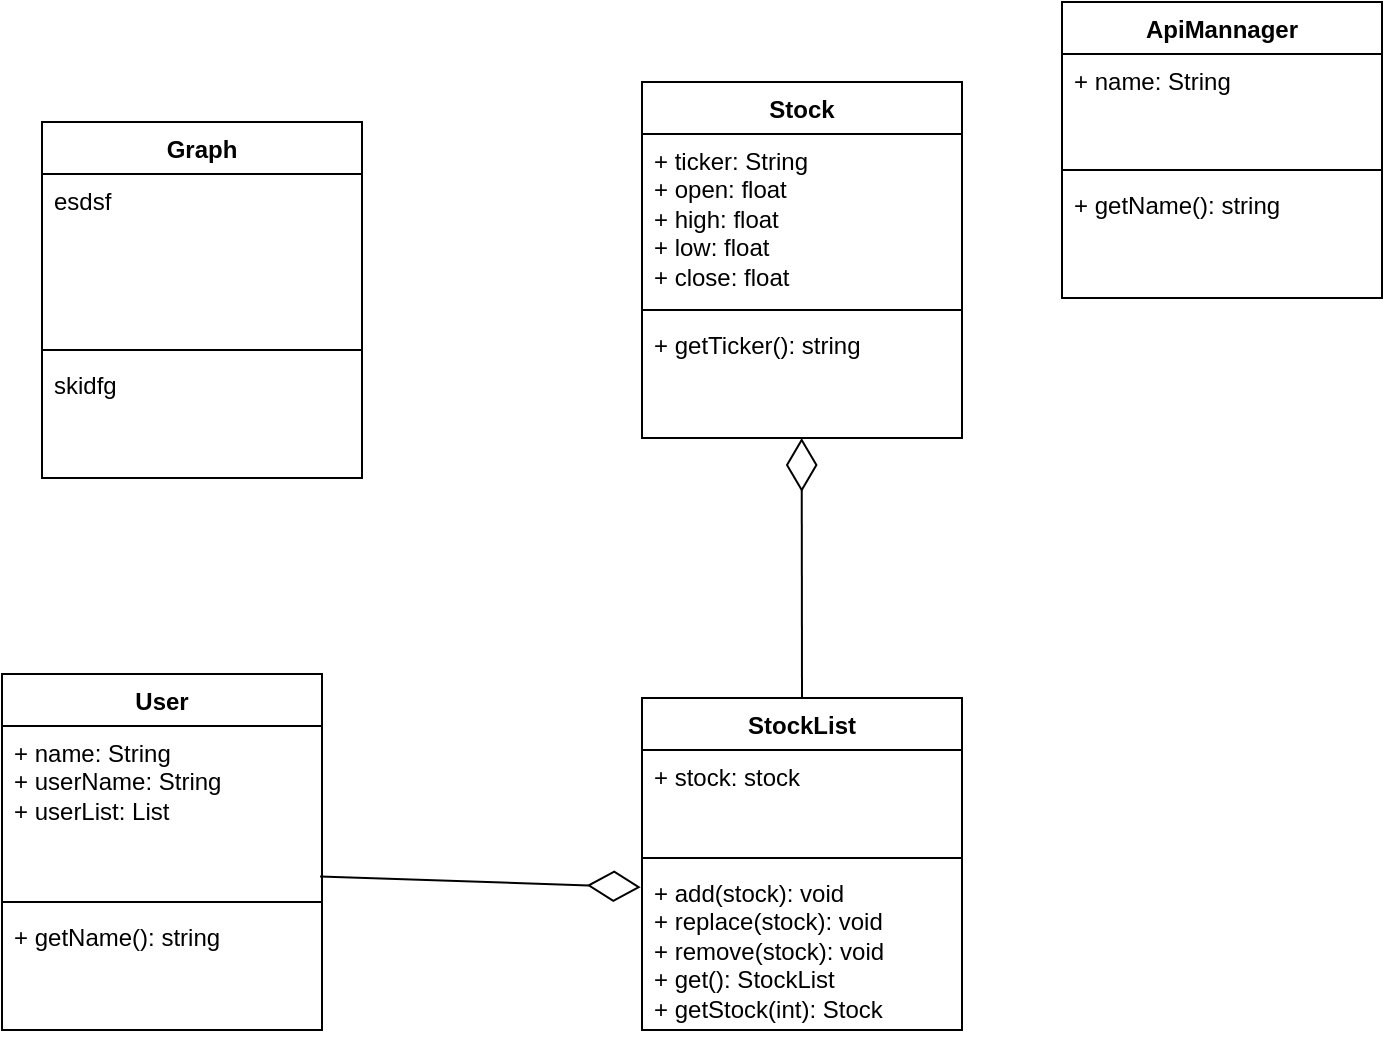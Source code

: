 <mxfile version="24.8.4">
  <diagram name="Page-1" id="gdHff9vPdP-gqgaTmluo">
    <mxGraphModel dx="529" dy="932" grid="1" gridSize="10" guides="1" tooltips="1" connect="1" arrows="1" fold="1" page="1" pageScale="1" pageWidth="850" pageHeight="1100" math="0" shadow="0">
      <root>
        <mxCell id="0" />
        <mxCell id="1" parent="0" />
        <mxCell id="8ws3YzZSUHUxSTzAzyWw-7" value="Stock" style="swimlane;fontStyle=1;align=center;verticalAlign=top;childLayout=stackLayout;horizontal=1;startSize=26;horizontalStack=0;resizeParent=1;resizeParentMax=0;resizeLast=0;collapsible=1;marginBottom=0;whiteSpace=wrap;html=1;" parent="1" vertex="1">
          <mxGeometry x="360" y="290" width="160" height="178" as="geometry" />
        </mxCell>
        <mxCell id="8ws3YzZSUHUxSTzAzyWw-8" value="+ ticker: String&lt;div&gt;+ open: float&lt;/div&gt;&lt;div&gt;+ high: float&lt;/div&gt;&lt;div&gt;+ low: float&lt;/div&gt;&lt;div&gt;+ close: float&lt;/div&gt;" style="text;strokeColor=none;fillColor=none;align=left;verticalAlign=top;spacingLeft=4;spacingRight=4;overflow=hidden;rotatable=0;points=[[0,0.5],[1,0.5]];portConstraint=eastwest;whiteSpace=wrap;html=1;" parent="8ws3YzZSUHUxSTzAzyWw-7" vertex="1">
          <mxGeometry y="26" width="160" height="84" as="geometry" />
        </mxCell>
        <mxCell id="8ws3YzZSUHUxSTzAzyWw-9" value="" style="line;strokeWidth=1;fillColor=none;align=left;verticalAlign=middle;spacingTop=-1;spacingLeft=3;spacingRight=3;rotatable=0;labelPosition=right;points=[];portConstraint=eastwest;strokeColor=inherit;" parent="8ws3YzZSUHUxSTzAzyWw-7" vertex="1">
          <mxGeometry y="110" width="160" height="8" as="geometry" />
        </mxCell>
        <mxCell id="8ws3YzZSUHUxSTzAzyWw-10" value="+ getTicker(): string" style="text;strokeColor=none;fillColor=none;align=left;verticalAlign=top;spacingLeft=4;spacingRight=4;overflow=hidden;rotatable=0;points=[[0,0.5],[1,0.5]];portConstraint=eastwest;whiteSpace=wrap;html=1;" parent="8ws3YzZSUHUxSTzAzyWw-7" vertex="1">
          <mxGeometry y="118" width="160" height="60" as="geometry" />
        </mxCell>
        <mxCell id="g2vHiMaUASt8cQwCiAg8-2" value="StockList" style="swimlane;fontStyle=1;align=center;verticalAlign=top;childLayout=stackLayout;horizontal=1;startSize=26;horizontalStack=0;resizeParent=1;resizeParentMax=0;resizeLast=0;collapsible=1;marginBottom=0;whiteSpace=wrap;html=1;" parent="1" vertex="1">
          <mxGeometry x="360" y="598" width="160" height="166" as="geometry" />
        </mxCell>
        <mxCell id="g2vHiMaUASt8cQwCiAg8-3" value="+ stock: stock" style="text;strokeColor=none;fillColor=none;align=left;verticalAlign=top;spacingLeft=4;spacingRight=4;overflow=hidden;rotatable=0;points=[[0,0.5],[1,0.5]];portConstraint=eastwest;whiteSpace=wrap;html=1;" parent="g2vHiMaUASt8cQwCiAg8-2" vertex="1">
          <mxGeometry y="26" width="160" height="50" as="geometry" />
        </mxCell>
        <mxCell id="g2vHiMaUASt8cQwCiAg8-4" value="" style="line;strokeWidth=1;fillColor=none;align=left;verticalAlign=middle;spacingTop=-1;spacingLeft=3;spacingRight=3;rotatable=0;labelPosition=right;points=[];portConstraint=eastwest;strokeColor=inherit;" parent="g2vHiMaUASt8cQwCiAg8-2" vertex="1">
          <mxGeometry y="76" width="160" height="8" as="geometry" />
        </mxCell>
        <mxCell id="g2vHiMaUASt8cQwCiAg8-5" value="+ add(stock): void&lt;div&gt;+ replace(stock): void&lt;/div&gt;&lt;div&gt;+ remove(stock): void&lt;/div&gt;&lt;div&gt;+ get(): StockList&lt;/div&gt;&lt;div&gt;+ getStock(int): Stock&lt;/div&gt;" style="text;strokeColor=none;fillColor=none;align=left;verticalAlign=top;spacingLeft=4;spacingRight=4;overflow=hidden;rotatable=0;points=[[0,0.5],[1,0.5]];portConstraint=eastwest;whiteSpace=wrap;html=1;" parent="g2vHiMaUASt8cQwCiAg8-2" vertex="1">
          <mxGeometry y="84" width="160" height="82" as="geometry" />
        </mxCell>
        <mxCell id="g2vHiMaUASt8cQwCiAg8-15" value="User" style="swimlane;fontStyle=1;align=center;verticalAlign=top;childLayout=stackLayout;horizontal=1;startSize=26;horizontalStack=0;resizeParent=1;resizeParentMax=0;resizeLast=0;collapsible=1;marginBottom=0;whiteSpace=wrap;html=1;" parent="1" vertex="1">
          <mxGeometry x="40" y="586" width="160" height="178" as="geometry">
            <mxRectangle x="30" y="240" width="70" height="30" as="alternateBounds" />
          </mxGeometry>
        </mxCell>
        <mxCell id="g2vHiMaUASt8cQwCiAg8-16" value="+ name: String&lt;div&gt;+ userName: String&lt;/div&gt;&lt;div&gt;+ userList: List&lt;/div&gt;&lt;div&gt;&lt;br&gt;&lt;/div&gt;" style="text;strokeColor=none;fillColor=none;align=left;verticalAlign=top;spacingLeft=4;spacingRight=4;overflow=hidden;rotatable=0;points=[[0,0.5],[1,0.5]];portConstraint=eastwest;whiteSpace=wrap;html=1;" parent="g2vHiMaUASt8cQwCiAg8-15" vertex="1">
          <mxGeometry y="26" width="160" height="84" as="geometry" />
        </mxCell>
        <mxCell id="g2vHiMaUASt8cQwCiAg8-17" value="" style="line;strokeWidth=1;fillColor=none;align=left;verticalAlign=middle;spacingTop=-1;spacingLeft=3;spacingRight=3;rotatable=0;labelPosition=right;points=[];portConstraint=eastwest;strokeColor=inherit;" parent="g2vHiMaUASt8cQwCiAg8-15" vertex="1">
          <mxGeometry y="110" width="160" height="8" as="geometry" />
        </mxCell>
        <mxCell id="g2vHiMaUASt8cQwCiAg8-18" value="+ getName(): string" style="text;strokeColor=none;fillColor=none;align=left;verticalAlign=top;spacingLeft=4;spacingRight=4;overflow=hidden;rotatable=0;points=[[0,0.5],[1,0.5]];portConstraint=eastwest;whiteSpace=wrap;html=1;" parent="g2vHiMaUASt8cQwCiAg8-15" vertex="1">
          <mxGeometry y="118" width="160" height="60" as="geometry" />
        </mxCell>
        <mxCell id="g2vHiMaUASt8cQwCiAg8-21" value="ApiMannager" style="swimlane;fontStyle=1;align=center;verticalAlign=top;childLayout=stackLayout;horizontal=1;startSize=26;horizontalStack=0;resizeParent=1;resizeParentMax=0;resizeLast=0;collapsible=1;marginBottom=0;whiteSpace=wrap;html=1;" parent="1" vertex="1">
          <mxGeometry x="570" y="250" width="160" height="148" as="geometry">
            <mxRectangle x="30" y="240" width="70" height="30" as="alternateBounds" />
          </mxGeometry>
        </mxCell>
        <mxCell id="g2vHiMaUASt8cQwCiAg8-22" value="+ name: String" style="text;strokeColor=none;fillColor=none;align=left;verticalAlign=top;spacingLeft=4;spacingRight=4;overflow=hidden;rotatable=0;points=[[0,0.5],[1,0.5]];portConstraint=eastwest;whiteSpace=wrap;html=1;" parent="g2vHiMaUASt8cQwCiAg8-21" vertex="1">
          <mxGeometry y="26" width="160" height="54" as="geometry" />
        </mxCell>
        <mxCell id="g2vHiMaUASt8cQwCiAg8-23" value="" style="line;strokeWidth=1;fillColor=none;align=left;verticalAlign=middle;spacingTop=-1;spacingLeft=3;spacingRight=3;rotatable=0;labelPosition=right;points=[];portConstraint=eastwest;strokeColor=inherit;" parent="g2vHiMaUASt8cQwCiAg8-21" vertex="1">
          <mxGeometry y="80" width="160" height="8" as="geometry" />
        </mxCell>
        <mxCell id="g2vHiMaUASt8cQwCiAg8-24" value="+ getName(): string" style="text;strokeColor=none;fillColor=none;align=left;verticalAlign=top;spacingLeft=4;spacingRight=4;overflow=hidden;rotatable=0;points=[[0,0.5],[1,0.5]];portConstraint=eastwest;whiteSpace=wrap;html=1;" parent="g2vHiMaUASt8cQwCiAg8-21" vertex="1">
          <mxGeometry y="88" width="160" height="60" as="geometry" />
        </mxCell>
        <mxCell id="g2vHiMaUASt8cQwCiAg8-25" value="" style="endArrow=diamondThin;endFill=0;endSize=24;html=1;rounded=0;exitX=0.5;exitY=0;exitDx=0;exitDy=0;entryX=0.499;entryY=1.001;entryDx=0;entryDy=0;entryPerimeter=0;" parent="1" source="g2vHiMaUASt8cQwCiAg8-2" target="8ws3YzZSUHUxSTzAzyWw-10" edge="1">
          <mxGeometry width="160" relative="1" as="geometry">
            <mxPoint x="370" y="470" as="sourcePoint" />
            <mxPoint x="540" y="400" as="targetPoint" />
          </mxGeometry>
        </mxCell>
        <mxCell id="g2vHiMaUASt8cQwCiAg8-26" value="" style="endArrow=diamondThin;endFill=0;endSize=24;html=1;rounded=0;exitX=0.994;exitY=0.896;exitDx=0;exitDy=0;exitPerimeter=0;entryX=-0.004;entryY=0.129;entryDx=0;entryDy=0;entryPerimeter=0;" parent="1" source="g2vHiMaUASt8cQwCiAg8-16" target="g2vHiMaUASt8cQwCiAg8-5" edge="1">
          <mxGeometry width="160" relative="1" as="geometry">
            <mxPoint x="340" y="520" as="sourcePoint" />
            <mxPoint x="500" y="520" as="targetPoint" />
          </mxGeometry>
        </mxCell>
        <mxCell id="3JN54fJJlRzjdsxOR_q1-1" value="Graph" style="swimlane;fontStyle=1;align=center;verticalAlign=top;childLayout=stackLayout;horizontal=1;startSize=26;horizontalStack=0;resizeParent=1;resizeParentMax=0;resizeLast=0;collapsible=1;marginBottom=0;whiteSpace=wrap;html=1;" vertex="1" parent="1">
          <mxGeometry x="60" y="310" width="160" height="178" as="geometry" />
        </mxCell>
        <mxCell id="3JN54fJJlRzjdsxOR_q1-2" value="esdsf" style="text;strokeColor=none;fillColor=none;align=left;verticalAlign=top;spacingLeft=4;spacingRight=4;overflow=hidden;rotatable=0;points=[[0,0.5],[1,0.5]];portConstraint=eastwest;whiteSpace=wrap;html=1;" vertex="1" parent="3JN54fJJlRzjdsxOR_q1-1">
          <mxGeometry y="26" width="160" height="84" as="geometry" />
        </mxCell>
        <mxCell id="3JN54fJJlRzjdsxOR_q1-3" value="" style="line;strokeWidth=1;fillColor=none;align=left;verticalAlign=middle;spacingTop=-1;spacingLeft=3;spacingRight=3;rotatable=0;labelPosition=right;points=[];portConstraint=eastwest;strokeColor=inherit;" vertex="1" parent="3JN54fJJlRzjdsxOR_q1-1">
          <mxGeometry y="110" width="160" height="8" as="geometry" />
        </mxCell>
        <mxCell id="3JN54fJJlRzjdsxOR_q1-4" value="skidfg" style="text;strokeColor=none;fillColor=none;align=left;verticalAlign=top;spacingLeft=4;spacingRight=4;overflow=hidden;rotatable=0;points=[[0,0.5],[1,0.5]];portConstraint=eastwest;whiteSpace=wrap;html=1;" vertex="1" parent="3JN54fJJlRzjdsxOR_q1-1">
          <mxGeometry y="118" width="160" height="60" as="geometry" />
        </mxCell>
      </root>
    </mxGraphModel>
  </diagram>
</mxfile>
